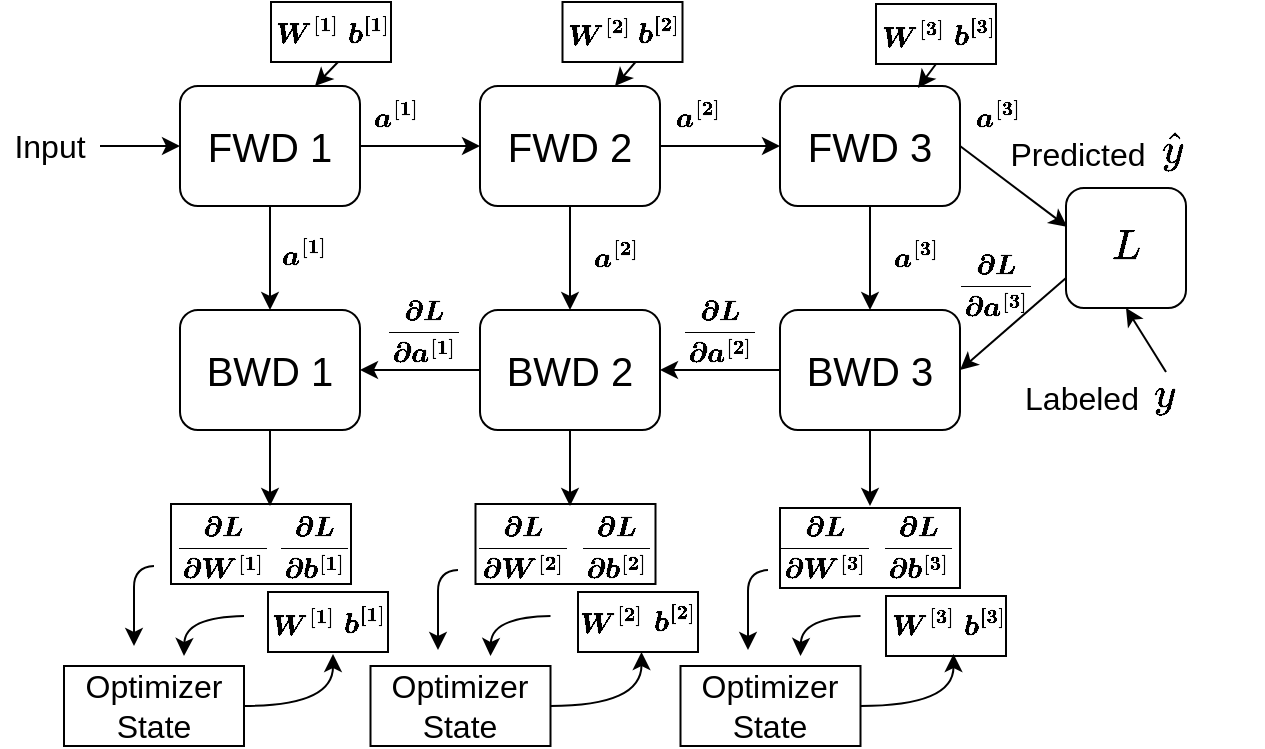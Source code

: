 <mxfile version="22.1.18" type="device">
  <diagram name="第 1 页" id="Id2b570SbvvAQedCJOpt">
    <mxGraphModel dx="852" dy="556" grid="1" gridSize="10" guides="1" tooltips="1" connect="1" arrows="1" fold="1" page="1" pageScale="1" pageWidth="827" pageHeight="1169" math="1" shadow="0">
      <root>
        <mxCell id="0" />
        <mxCell id="1" parent="0" />
        <mxCell id="rQq2x9bdA0ifr1c_PSJK-37" value="" style="rounded=0;whiteSpace=wrap;html=1;fillColor=none;" parent="1" vertex="1">
          <mxGeometry x="531.25" y="768" width="60" height="30" as="geometry" />
        </mxCell>
        <mxCell id="rQq2x9bdA0ifr1c_PSJK-36" value="" style="rounded=0;whiteSpace=wrap;html=1;fillColor=none;" parent="1" vertex="1">
          <mxGeometry x="385.5" y="768" width="60" height="30" as="geometry" />
        </mxCell>
        <mxCell id="rQq2x9bdA0ifr1c_PSJK-33" value="" style="rounded=0;whiteSpace=wrap;html=1;fillColor=none;" parent="1" vertex="1">
          <mxGeometry x="384" y="1063" width="60" height="30" as="geometry" />
        </mxCell>
        <mxCell id="rQq2x9bdA0ifr1c_PSJK-35" value="" style="rounded=0;whiteSpace=wrap;html=1;fillColor=none;" parent="1" vertex="1">
          <mxGeometry x="693" y="1065" width="60" height="30" as="geometry" />
        </mxCell>
        <mxCell id="rQq2x9bdA0ifr1c_PSJK-34" value="" style="rounded=0;whiteSpace=wrap;html=1;fillColor=none;" parent="1" vertex="1">
          <mxGeometry x="539" y="1063" width="60" height="30" as="geometry" />
        </mxCell>
        <mxCell id="rQq2x9bdA0ifr1c_PSJK-25" value="" style="rounded=0;whiteSpace=wrap;html=1;fillColor=none;" parent="1" vertex="1">
          <mxGeometry x="487.75" y="1019" width="90" height="40" as="geometry" />
        </mxCell>
        <mxCell id="FgaXnQnlaZ4hFWYrgkmJ-1" style="edgeStyle=orthogonalEdgeStyle;rounded=0;orthogonalLoop=1;jettySize=auto;html=1;exitX=1;exitY=0.5;exitDx=0;exitDy=0;entryX=0;entryY=0.5;entryDx=0;entryDy=0;" parent="1" source="FgaXnQnlaZ4hFWYrgkmJ-3" target="FgaXnQnlaZ4hFWYrgkmJ-6" edge="1">
          <mxGeometry relative="1" as="geometry" />
        </mxCell>
        <mxCell id="FgaXnQnlaZ4hFWYrgkmJ-2" style="edgeStyle=orthogonalEdgeStyle;rounded=0;orthogonalLoop=1;jettySize=auto;html=1;exitX=0.5;exitY=1;exitDx=0;exitDy=0;entryX=0.5;entryY=0;entryDx=0;entryDy=0;" parent="1" source="FgaXnQnlaZ4hFWYrgkmJ-3" target="FgaXnQnlaZ4hFWYrgkmJ-16" edge="1">
          <mxGeometry relative="1" as="geometry" />
        </mxCell>
        <mxCell id="FgaXnQnlaZ4hFWYrgkmJ-3" value="&lt;font&gt;&lt;span style=&quot;font-size: 20px;&quot;&gt;FWD 1&lt;/span&gt;&lt;/font&gt;" style="rounded=1;whiteSpace=wrap;html=1;fontFamily=Helvetica;" parent="1" vertex="1">
          <mxGeometry x="340" y="810" width="90" height="60" as="geometry" />
        </mxCell>
        <mxCell id="FgaXnQnlaZ4hFWYrgkmJ-4" style="edgeStyle=orthogonalEdgeStyle;rounded=0;orthogonalLoop=1;jettySize=auto;html=1;exitX=1;exitY=0.5;exitDx=0;exitDy=0;entryX=0;entryY=0.5;entryDx=0;entryDy=0;" parent="1" source="FgaXnQnlaZ4hFWYrgkmJ-6" target="FgaXnQnlaZ4hFWYrgkmJ-8" edge="1">
          <mxGeometry relative="1" as="geometry" />
        </mxCell>
        <mxCell id="FgaXnQnlaZ4hFWYrgkmJ-5" style="edgeStyle=orthogonalEdgeStyle;rounded=0;orthogonalLoop=1;jettySize=auto;html=1;exitX=0.5;exitY=1;exitDx=0;exitDy=0;" parent="1" source="FgaXnQnlaZ4hFWYrgkmJ-6" target="FgaXnQnlaZ4hFWYrgkmJ-14" edge="1">
          <mxGeometry relative="1" as="geometry" />
        </mxCell>
        <mxCell id="FgaXnQnlaZ4hFWYrgkmJ-6" value="&lt;font&gt;&lt;span style=&quot;font-size: 20px;&quot;&gt;FWD 2&lt;/span&gt;&lt;/font&gt;" style="rounded=1;whiteSpace=wrap;html=1;fontFamily=Helvetica;" parent="1" vertex="1">
          <mxGeometry x="490" y="810" width="90" height="60" as="geometry" />
        </mxCell>
        <mxCell id="FgaXnQnlaZ4hFWYrgkmJ-7" style="edgeStyle=orthogonalEdgeStyle;rounded=0;orthogonalLoop=1;jettySize=auto;html=1;entryX=0.5;entryY=0;entryDx=0;entryDy=0;" parent="1" source="FgaXnQnlaZ4hFWYrgkmJ-8" target="FgaXnQnlaZ4hFWYrgkmJ-11" edge="1">
          <mxGeometry relative="1" as="geometry" />
        </mxCell>
        <mxCell id="FgaXnQnlaZ4hFWYrgkmJ-8" value="&lt;font&gt;&lt;span style=&quot;font-size: 20px;&quot;&gt;FWD 3&lt;/span&gt;&lt;/font&gt;" style="rounded=1;whiteSpace=wrap;html=1;fontFamily=Helvetica;" parent="1" vertex="1">
          <mxGeometry x="640" y="810" width="90" height="60" as="geometry" />
        </mxCell>
        <mxCell id="FgaXnQnlaZ4hFWYrgkmJ-9" style="edgeStyle=orthogonalEdgeStyle;rounded=0;orthogonalLoop=1;jettySize=auto;html=1;exitX=0;exitY=0.5;exitDx=0;exitDy=0;" parent="1" source="FgaXnQnlaZ4hFWYrgkmJ-11" target="FgaXnQnlaZ4hFWYrgkmJ-14" edge="1">
          <mxGeometry relative="1" as="geometry" />
        </mxCell>
        <mxCell id="FgaXnQnlaZ4hFWYrgkmJ-10" style="rounded=0;orthogonalLoop=1;jettySize=auto;html=1;exitX=0.5;exitY=1;exitDx=0;exitDy=0;" parent="1" source="FgaXnQnlaZ4hFWYrgkmJ-11" edge="1">
          <mxGeometry relative="1" as="geometry">
            <mxPoint x="685" y="1020" as="targetPoint" />
          </mxGeometry>
        </mxCell>
        <mxCell id="FgaXnQnlaZ4hFWYrgkmJ-11" value="&lt;font style=&quot;font-size: 20px;&quot;&gt;BWD 3&lt;/font&gt;" style="rounded=1;whiteSpace=wrap;html=1;fontFamily=Helvetica;" parent="1" vertex="1">
          <mxGeometry x="640" y="922" width="90" height="60" as="geometry" />
        </mxCell>
        <mxCell id="FgaXnQnlaZ4hFWYrgkmJ-12" style="edgeStyle=orthogonalEdgeStyle;rounded=0;orthogonalLoop=1;jettySize=auto;html=1;exitX=0;exitY=0.5;exitDx=0;exitDy=0;" parent="1" source="FgaXnQnlaZ4hFWYrgkmJ-14" target="FgaXnQnlaZ4hFWYrgkmJ-16" edge="1">
          <mxGeometry relative="1" as="geometry" />
        </mxCell>
        <mxCell id="FgaXnQnlaZ4hFWYrgkmJ-13" style="rounded=0;orthogonalLoop=1;jettySize=auto;html=1;exitX=0.5;exitY=1;exitDx=0;exitDy=0;" parent="1" source="FgaXnQnlaZ4hFWYrgkmJ-14" edge="1">
          <mxGeometry relative="1" as="geometry">
            <mxPoint x="535" y="1020" as="targetPoint" />
          </mxGeometry>
        </mxCell>
        <mxCell id="FgaXnQnlaZ4hFWYrgkmJ-14" value="&lt;font style=&quot;font-size: 20px;&quot;&gt;BWD 2&lt;/font&gt;" style="rounded=1;whiteSpace=wrap;html=1;fontFamily=Helvetica;" parent="1" vertex="1">
          <mxGeometry x="490" y="922" width="90" height="60" as="geometry" />
        </mxCell>
        <mxCell id="FgaXnQnlaZ4hFWYrgkmJ-15" style="rounded=0;orthogonalLoop=1;jettySize=auto;html=1;exitX=0.5;exitY=1;exitDx=0;exitDy=0;" parent="1" source="FgaXnQnlaZ4hFWYrgkmJ-16" edge="1">
          <mxGeometry relative="1" as="geometry">
            <mxPoint x="385" y="1020" as="targetPoint" />
          </mxGeometry>
        </mxCell>
        <mxCell id="FgaXnQnlaZ4hFWYrgkmJ-16" value="&lt;font style=&quot;font-size: 20px;&quot;&gt;BWD 1&lt;/font&gt;" style="rounded=1;whiteSpace=wrap;html=1;fontFamily=Helvetica;" parent="1" vertex="1">
          <mxGeometry x="340" y="922" width="90" height="60" as="geometry" />
        </mxCell>
        <mxCell id="FgaXnQnlaZ4hFWYrgkmJ-17" value="&lt;font style=&quot;font-size: 20px;&quot;&gt;&lt;br&gt;&lt;/font&gt;" style="rounded=1;whiteSpace=wrap;html=1;fontFamily=Helvetica;" parent="1" vertex="1">
          <mxGeometry x="783" y="861" width="60" height="60" as="geometry" />
        </mxCell>
        <mxCell id="FgaXnQnlaZ4hFWYrgkmJ-18" value="" style="endArrow=classic;html=1;rounded=0;entryX=0.01;entryY=0.323;entryDx=0;entryDy=0;exitX=1;exitY=0.5;exitDx=0;exitDy=0;entryPerimeter=0;" parent="1" source="FgaXnQnlaZ4hFWYrgkmJ-8" target="FgaXnQnlaZ4hFWYrgkmJ-17" edge="1">
          <mxGeometry width="50" height="50" relative="1" as="geometry">
            <mxPoint x="720" y="990" as="sourcePoint" />
            <mxPoint x="770" y="940" as="targetPoint" />
          </mxGeometry>
        </mxCell>
        <mxCell id="FgaXnQnlaZ4hFWYrgkmJ-24" value="" style="endArrow=classic;html=1;rounded=0;entryX=0.5;entryY=1;entryDx=0;entryDy=0;exitX=0.5;exitY=0;exitDx=0;exitDy=0;" parent="1" target="FgaXnQnlaZ4hFWYrgkmJ-17" edge="1">
          <mxGeometry width="50" height="50" relative="1" as="geometry">
            <mxPoint x="833" y="953" as="sourcePoint" />
            <mxPoint x="763" y="898" as="targetPoint" />
          </mxGeometry>
        </mxCell>
        <mxCell id="FgaXnQnlaZ4hFWYrgkmJ-25" value="&lt;font color=&quot;#000000&quot;&gt;&lt;span style=&quot;font-size: 16px;&quot;&gt;Labeled&lt;/span&gt;&lt;/font&gt;" style="text;html=1;strokeColor=none;fillColor=none;align=center;verticalAlign=middle;whiteSpace=wrap;rounded=0;fontColor=#FFD966;" parent="1" vertex="1">
          <mxGeometry x="761" y="956" width="60" height="20" as="geometry" />
        </mxCell>
        <mxCell id="FgaXnQnlaZ4hFWYrgkmJ-30" value="$$\boldsymbol{a^{[1]}}$$" style="text;html=1;strokeColor=none;fillColor=none;align=center;verticalAlign=middle;whiteSpace=wrap;rounded=0;" parent="1" vertex="1">
          <mxGeometry x="418" y="810" width="60" height="30" as="geometry" />
        </mxCell>
        <mxCell id="FgaXnQnlaZ4hFWYrgkmJ-31" value="$$\boldsymbol{a^{[1]}}$$" style="text;html=1;strokeColor=none;fillColor=none;align=center;verticalAlign=middle;whiteSpace=wrap;rounded=0;" parent="1" vertex="1">
          <mxGeometry x="372" y="879" width="60" height="30" as="geometry" />
        </mxCell>
        <mxCell id="FgaXnQnlaZ4hFWYrgkmJ-32" value="$$\boldsymbol{a^{[2]}}$$" style="text;html=1;strokeColor=none;fillColor=none;align=center;verticalAlign=middle;whiteSpace=wrap;rounded=0;" parent="1" vertex="1">
          <mxGeometry x="569" y="810" width="60" height="30" as="geometry" />
        </mxCell>
        <mxCell id="FgaXnQnlaZ4hFWYrgkmJ-33" value="$$\boldsymbol{a^{[2]}}$$" style="text;html=1;strokeColor=none;fillColor=none;align=center;verticalAlign=middle;whiteSpace=wrap;rounded=0;" parent="1" vertex="1">
          <mxGeometry x="528" y="880" width="60" height="30" as="geometry" />
        </mxCell>
        <mxCell id="FgaXnQnlaZ4hFWYrgkmJ-34" value="$$\boldsymbol{a^{[3]}}$$" style="text;html=1;strokeColor=none;fillColor=none;align=center;verticalAlign=middle;whiteSpace=wrap;rounded=0;" parent="1" vertex="1">
          <mxGeometry x="719" y="810" width="60" height="30" as="geometry" />
        </mxCell>
        <mxCell id="FgaXnQnlaZ4hFWYrgkmJ-35" value="$$\boldsymbol{W^{[1]}}$$" style="text;html=1;strokeColor=none;fillColor=none;align=center;verticalAlign=middle;whiteSpace=wrap;rounded=0;" parent="1" vertex="1">
          <mxGeometry x="374" y="768" width="60" height="30" as="geometry" />
        </mxCell>
        <mxCell id="FgaXnQnlaZ4hFWYrgkmJ-36" value="$$\boldsymbol{b^{[1]}}$$" style="text;html=1;strokeColor=none;fillColor=none;align=center;verticalAlign=middle;whiteSpace=wrap;rounded=0;" parent="1" vertex="1">
          <mxGeometry x="415" y="768" width="39" height="30" as="geometry" />
        </mxCell>
        <mxCell id="FgaXnQnlaZ4hFWYrgkmJ-37" value="" style="endArrow=classic;html=1;rounded=0;entryX=0.75;entryY=0;entryDx=0;entryDy=0;exitX=0.75;exitY=1;exitDx=0;exitDy=0;" parent="1" source="FgaXnQnlaZ4hFWYrgkmJ-35" target="FgaXnQnlaZ4hFWYrgkmJ-3" edge="1">
          <mxGeometry width="50" height="50" relative="1" as="geometry">
            <mxPoint x="363" y="779" as="sourcePoint" />
            <mxPoint x="405.5" y="809" as="targetPoint" />
          </mxGeometry>
        </mxCell>
        <mxCell id="FgaXnQnlaZ4hFWYrgkmJ-38" value="$$\boldsymbol{W^{[2]}}$$" style="text;html=1;strokeColor=none;fillColor=none;align=center;verticalAlign=middle;whiteSpace=wrap;rounded=0;" parent="1" vertex="1">
          <mxGeometry x="520" y="769" width="60" height="30" as="geometry" />
        </mxCell>
        <mxCell id="FgaXnQnlaZ4hFWYrgkmJ-39" value="$$\boldsymbol{b^{[2]}}$$" style="text;html=1;strokeColor=none;fillColor=none;align=center;verticalAlign=middle;whiteSpace=wrap;rounded=0;" parent="1" vertex="1">
          <mxGeometry x="556" y="768" width="47" height="30" as="geometry" />
        </mxCell>
        <mxCell id="FgaXnQnlaZ4hFWYrgkmJ-40" value="" style="endArrow=classic;html=1;rounded=0;exitX=0.25;exitY=1;exitDx=0;exitDy=0;entryX=0.75;entryY=0;entryDx=0;entryDy=0;" parent="1" source="FgaXnQnlaZ4hFWYrgkmJ-39" target="FgaXnQnlaZ4hFWYrgkmJ-6" edge="1">
          <mxGeometry width="50" height="50" relative="1" as="geometry">
            <mxPoint x="438" y="802" as="sourcePoint" />
            <mxPoint x="418" y="820" as="targetPoint" />
          </mxGeometry>
        </mxCell>
        <mxCell id="FgaXnQnlaZ4hFWYrgkmJ-41" value="$$\boldsymbol{W^{[3]}}$$" style="text;html=1;strokeColor=none;fillColor=none;align=center;verticalAlign=middle;whiteSpace=wrap;rounded=0;" parent="1" vertex="1">
          <mxGeometry x="677" y="770" width="60" height="30" as="geometry" />
        </mxCell>
        <mxCell id="FgaXnQnlaZ4hFWYrgkmJ-42" value="$$\boldsymbol{b^{[3]}}$$" style="text;html=1;strokeColor=none;fillColor=none;align=center;verticalAlign=middle;whiteSpace=wrap;rounded=0;" parent="1" vertex="1">
          <mxGeometry x="714" y="769" width="47" height="30" as="geometry" />
        </mxCell>
        <mxCell id="FgaXnQnlaZ4hFWYrgkmJ-43" value="" style="endArrow=classic;html=1;rounded=0;exitX=0.5;exitY=1;exitDx=0;exitDy=0;entryX=0.75;entryY=0;entryDx=0;entryDy=0;" parent="1" source="rQq2x9bdA0ifr1c_PSJK-38" edge="1">
          <mxGeometry width="50" height="50" relative="1" as="geometry">
            <mxPoint x="589" y="803" as="sourcePoint" />
            <mxPoint x="709" y="811" as="targetPoint" />
          </mxGeometry>
        </mxCell>
        <mxCell id="FgaXnQnlaZ4hFWYrgkmJ-44" value="$$L$$" style="text;html=1;strokeColor=none;fillColor=none;align=center;verticalAlign=middle;whiteSpace=wrap;rounded=0;fontSize=18;" parent="1" vertex="1">
          <mxGeometry x="791.5" y="876" width="43" height="30" as="geometry" />
        </mxCell>
        <mxCell id="FgaXnQnlaZ4hFWYrgkmJ-45" value="$$y$$" style="text;html=1;strokeColor=none;fillColor=none;align=center;verticalAlign=middle;whiteSpace=wrap;rounded=0;fontSize=18;" parent="1" vertex="1">
          <mxGeometry x="817" y="950" width="30" height="30" as="geometry" />
        </mxCell>
        <mxCell id="FgaXnQnlaZ4hFWYrgkmJ-50" value="$$\hat{y}$$" style="text;html=1;strokeColor=none;fillColor=none;align=center;verticalAlign=middle;whiteSpace=wrap;rounded=0;fontSize=18;" parent="1" vertex="1">
          <mxGeometry x="821" y="827" width="30" height="30" as="geometry" />
        </mxCell>
        <mxCell id="FgaXnQnlaZ4hFWYrgkmJ-51" value="&lt;font color=&quot;#000000&quot;&gt;&lt;span style=&quot;font-size: 16px;&quot;&gt;Predicted&lt;/span&gt;&lt;/font&gt;" style="text;html=1;strokeColor=none;fillColor=none;align=center;verticalAlign=middle;whiteSpace=wrap;rounded=0;fontColor=#FFD966;" parent="1" vertex="1">
          <mxGeometry x="759" y="834" width="60" height="20" as="geometry" />
        </mxCell>
        <mxCell id="FgaXnQnlaZ4hFWYrgkmJ-56" value="$$\boldsymbol{a^{[3]}}$$" style="text;html=1;strokeColor=none;fillColor=none;align=center;verticalAlign=middle;whiteSpace=wrap;rounded=0;" parent="1" vertex="1">
          <mxGeometry x="678" y="880" width="60" height="30" as="geometry" />
        </mxCell>
        <mxCell id="FgaXnQnlaZ4hFWYrgkmJ-57" value="" style="endArrow=classic;html=1;rounded=0;exitX=0;exitY=0.75;exitDx=0;exitDy=0;entryX=1;entryY=0.5;entryDx=0;entryDy=0;" parent="1" source="FgaXnQnlaZ4hFWYrgkmJ-17" target="FgaXnQnlaZ4hFWYrgkmJ-11" edge="1">
          <mxGeometry width="50" height="50" relative="1" as="geometry">
            <mxPoint x="750" y="990" as="sourcePoint" />
            <mxPoint x="800" y="940" as="targetPoint" />
          </mxGeometry>
        </mxCell>
        <mxCell id="FgaXnQnlaZ4hFWYrgkmJ-58" value="$$\boldsymbol{\frac{\partial L}{\partial W^{[1]}&lt;br&gt;}}$$" style="text;html=1;strokeColor=none;fillColor=none;align=center;verticalAlign=middle;whiteSpace=wrap;rounded=0;" parent="1" vertex="1">
          <mxGeometry x="332" y="1025" width="60" height="30" as="geometry" />
        </mxCell>
        <mxCell id="FgaXnQnlaZ4hFWYrgkmJ-59" value="$$\boldsymbol{\frac{\partial L}{\partial b^{[1]}&lt;br&gt;}}$$" style="text;html=1;strokeColor=none;fillColor=none;align=center;verticalAlign=middle;whiteSpace=wrap;rounded=0;" parent="1" vertex="1">
          <mxGeometry x="377" y="1025" width="60" height="30" as="geometry" />
        </mxCell>
        <mxCell id="FgaXnQnlaZ4hFWYrgkmJ-60" value="$$\boldsymbol{\frac{\partial L}{\partial a^{[1]}&lt;br&gt;}}$$" style="text;html=1;strokeColor=none;fillColor=none;align=center;verticalAlign=middle;whiteSpace=wrap;rounded=0;" parent="1" vertex="1">
          <mxGeometry x="432" y="917" width="60" height="30" as="geometry" />
        </mxCell>
        <mxCell id="FgaXnQnlaZ4hFWYrgkmJ-61" value="$$\boldsymbol{\frac{\partial L}{\partial a^{[2]}&lt;br&gt;}}$$" style="text;html=1;strokeColor=none;fillColor=none;align=center;verticalAlign=middle;whiteSpace=wrap;rounded=0;" parent="1" vertex="1">
          <mxGeometry x="580" y="917" width="60" height="30" as="geometry" />
        </mxCell>
        <mxCell id="FgaXnQnlaZ4hFWYrgkmJ-62" value="$$\boldsymbol{\frac{\partial L}{\partial a^{[3]}&lt;br&gt;}}$$" style="text;html=1;strokeColor=none;fillColor=none;align=center;verticalAlign=middle;whiteSpace=wrap;rounded=0;" parent="1" vertex="1">
          <mxGeometry x="718" y="894" width="60" height="30" as="geometry" />
        </mxCell>
        <mxCell id="FgaXnQnlaZ4hFWYrgkmJ-63" value="$$\boldsymbol{\frac{\partial L}{\partial W^{[2]}&lt;br&gt;}}$$" style="text;html=1;strokeColor=none;fillColor=none;align=center;verticalAlign=middle;whiteSpace=wrap;rounded=0;" parent="1" vertex="1">
          <mxGeometry x="482" y="1025" width="60" height="30" as="geometry" />
        </mxCell>
        <mxCell id="FgaXnQnlaZ4hFWYrgkmJ-64" value="$$\boldsymbol{\frac{\partial L}{\partial b^{[2]}&lt;br&gt;}}$$" style="text;html=1;strokeColor=none;fillColor=none;align=center;verticalAlign=middle;whiteSpace=wrap;rounded=0;" parent="1" vertex="1">
          <mxGeometry x="528" y="1025" width="60" height="30" as="geometry" />
        </mxCell>
        <mxCell id="FgaXnQnlaZ4hFWYrgkmJ-65" value="$$\boldsymbol{\frac{\partial L}{\partial W^{[3]}&lt;br&gt;}}$$" style="text;html=1;strokeColor=none;fillColor=none;align=center;verticalAlign=middle;whiteSpace=wrap;rounded=0;" parent="1" vertex="1">
          <mxGeometry x="633" y="1025" width="60" height="30" as="geometry" />
        </mxCell>
        <mxCell id="FgaXnQnlaZ4hFWYrgkmJ-66" value="$$\boldsymbol{\frac{\partial L}{\partial b^{[3]}&lt;br&gt;}}$$" style="text;html=1;strokeColor=none;fillColor=none;align=center;verticalAlign=middle;whiteSpace=wrap;rounded=0;" parent="1" vertex="1">
          <mxGeometry x="679" y="1025" width="60" height="30" as="geometry" />
        </mxCell>
        <mxCell id="FgaXnQnlaZ4hFWYrgkmJ-67" value="&lt;span style=&quot;font-size: 16px;&quot;&gt;Input&lt;/span&gt;" style="text;html=1;strokeColor=none;fillColor=none;align=center;verticalAlign=middle;whiteSpace=wrap;rounded=0;" parent="1" vertex="1">
          <mxGeometry x="250" y="825" width="50" height="30" as="geometry" />
        </mxCell>
        <mxCell id="FgaXnQnlaZ4hFWYrgkmJ-70" value="" style="endArrow=classic;html=1;rounded=0;entryX=0;entryY=0.5;entryDx=0;entryDy=0;exitX=1;exitY=0.5;exitDx=0;exitDy=0;" parent="1" source="FgaXnQnlaZ4hFWYrgkmJ-67" target="FgaXnQnlaZ4hFWYrgkmJ-3" edge="1">
          <mxGeometry width="50" height="50" relative="1" as="geometry">
            <mxPoint x="320" y="840" as="sourcePoint" />
            <mxPoint x="270" y="770" as="targetPoint" />
          </mxGeometry>
        </mxCell>
        <mxCell id="rQq2x9bdA0ifr1c_PSJK-1" value="$$\boldsymbol{W^{[1]}}$$" style="text;html=1;strokeColor=none;fillColor=none;align=center;verticalAlign=middle;whiteSpace=wrap;rounded=0;" parent="1" vertex="1">
          <mxGeometry x="371.5" y="1064" width="60" height="30" as="geometry" />
        </mxCell>
        <mxCell id="rQq2x9bdA0ifr1c_PSJK-2" value="$$\boldsymbol{b^{[1]}}$$" style="text;html=1;strokeColor=none;fillColor=none;align=center;verticalAlign=middle;whiteSpace=wrap;rounded=0;" parent="1" vertex="1">
          <mxGeometry x="408.5" y="1063" width="47" height="30" as="geometry" />
        </mxCell>
        <mxCell id="rQq2x9bdA0ifr1c_PSJK-10" value="&lt;span style=&quot;font-size: 16px;&quot;&gt;Optimizer&lt;br&gt;State&lt;br&gt;&lt;/span&gt;" style="rounded=0;whiteSpace=wrap;html=1;" parent="1" vertex="1">
          <mxGeometry x="282" y="1100" width="90" height="40" as="geometry" />
        </mxCell>
        <mxCell id="rQq2x9bdA0ifr1c_PSJK-13" value="" style="endArrow=classic;html=1;rounded=0;edgeStyle=orthogonalEdgeStyle;curved=1;" parent="1" edge="1">
          <mxGeometry width="50" height="50" relative="1" as="geometry">
            <mxPoint x="327" y="1050" as="sourcePoint" />
            <mxPoint x="317" y="1090" as="targetPoint" />
          </mxGeometry>
        </mxCell>
        <mxCell id="rQq2x9bdA0ifr1c_PSJK-15" value="" style="endArrow=classic;html=1;rounded=0;edgeStyle=orthogonalEdgeStyle;curved=1;" parent="1" edge="1">
          <mxGeometry width="50" height="50" relative="1" as="geometry">
            <mxPoint x="372" y="1075" as="sourcePoint" />
            <mxPoint x="342" y="1095" as="targetPoint" />
          </mxGeometry>
        </mxCell>
        <mxCell id="rQq2x9bdA0ifr1c_PSJK-17" value="" style="endArrow=classic;html=1;rounded=0;exitX=1;exitY=0.5;exitDx=0;exitDy=0;entryX=0.75;entryY=1;entryDx=0;entryDy=0;edgeStyle=orthogonalEdgeStyle;curved=1;" parent="1" source="rQq2x9bdA0ifr1c_PSJK-10" target="rQq2x9bdA0ifr1c_PSJK-1" edge="1">
          <mxGeometry width="50" height="50" relative="1" as="geometry">
            <mxPoint x="380" y="1170" as="sourcePoint" />
            <mxPoint x="430" y="1120" as="targetPoint" />
          </mxGeometry>
        </mxCell>
        <mxCell id="rQq2x9bdA0ifr1c_PSJK-18" value="$$\boldsymbol{W^{[2]}}$$" style="text;html=1;strokeColor=none;fillColor=none;align=center;verticalAlign=middle;whiteSpace=wrap;rounded=0;" parent="1" vertex="1">
          <mxGeometry x="525.75" y="1063" width="60" height="30" as="geometry" />
        </mxCell>
        <mxCell id="rQq2x9bdA0ifr1c_PSJK-19" value="$$\boldsymbol{b^{[2]}}$$" style="text;html=1;strokeColor=none;fillColor=none;align=center;verticalAlign=middle;whiteSpace=wrap;rounded=0;" parent="1" vertex="1">
          <mxGeometry x="563.75" y="1062" width="47" height="30" as="geometry" />
        </mxCell>
        <mxCell id="rQq2x9bdA0ifr1c_PSJK-20" value="&lt;span style=&quot;font-size: 16px;&quot;&gt;Optimizer&lt;br&gt;State&lt;br&gt;&lt;/span&gt;" style="rounded=0;whiteSpace=wrap;html=1;" parent="1" vertex="1">
          <mxGeometry x="435.25" y="1100" width="90" height="40" as="geometry" />
        </mxCell>
        <mxCell id="rQq2x9bdA0ifr1c_PSJK-21" value="" style="endArrow=classic;html=1;rounded=0;edgeStyle=orthogonalEdgeStyle;curved=1;" parent="1" edge="1">
          <mxGeometry width="50" height="50" relative="1" as="geometry">
            <mxPoint x="525.25" y="1075" as="sourcePoint" />
            <mxPoint x="495.25" y="1095" as="targetPoint" />
          </mxGeometry>
        </mxCell>
        <mxCell id="rQq2x9bdA0ifr1c_PSJK-22" value="" style="endArrow=classic;html=1;rounded=0;exitX=1;exitY=0.5;exitDx=0;exitDy=0;entryX=0.75;entryY=1;entryDx=0;entryDy=0;edgeStyle=orthogonalEdgeStyle;curved=1;" parent="1" source="rQq2x9bdA0ifr1c_PSJK-20" target="rQq2x9bdA0ifr1c_PSJK-18" edge="1">
          <mxGeometry width="50" height="50" relative="1" as="geometry">
            <mxPoint x="533.25" y="1170" as="sourcePoint" />
            <mxPoint x="583.25" y="1120" as="targetPoint" />
          </mxGeometry>
        </mxCell>
        <mxCell id="rQq2x9bdA0ifr1c_PSJK-23" value="" style="endArrow=classic;html=1;rounded=0;edgeStyle=orthogonalEdgeStyle;curved=1;" parent="1" edge="1">
          <mxGeometry width="50" height="50" relative="1" as="geometry">
            <mxPoint x="479" y="1052" as="sourcePoint" />
            <mxPoint x="469" y="1092" as="targetPoint" />
          </mxGeometry>
        </mxCell>
        <mxCell id="rQq2x9bdA0ifr1c_PSJK-24" value="" style="rounded=0;whiteSpace=wrap;html=1;fillColor=none;" parent="1" vertex="1">
          <mxGeometry x="335.5" y="1019" width="90" height="40" as="geometry" />
        </mxCell>
        <mxCell id="rQq2x9bdA0ifr1c_PSJK-26" value="" style="rounded=0;whiteSpace=wrap;html=1;fillColor=none;" parent="1" vertex="1">
          <mxGeometry x="640" y="1021" width="90" height="40" as="geometry" />
        </mxCell>
        <mxCell id="rQq2x9bdA0ifr1c_PSJK-27" value="$$\boldsymbol{W^{[3]}}$$" style="text;html=1;strokeColor=none;fillColor=none;align=center;verticalAlign=middle;whiteSpace=wrap;rounded=0;" parent="1" vertex="1">
          <mxGeometry x="681.75" y="1064" width="60" height="30" as="geometry" />
        </mxCell>
        <mxCell id="rQq2x9bdA0ifr1c_PSJK-28" value="$$\boldsymbol{b^{[3]}}$$" style="text;html=1;strokeColor=none;fillColor=none;align=center;verticalAlign=middle;whiteSpace=wrap;rounded=0;" parent="1" vertex="1">
          <mxGeometry x="718.75" y="1064" width="47" height="30" as="geometry" />
        </mxCell>
        <mxCell id="rQq2x9bdA0ifr1c_PSJK-29" value="&lt;span style=&quot;font-size: 16px;&quot;&gt;Optimizer&lt;br&gt;State&lt;br&gt;&lt;/span&gt;" style="rounded=0;whiteSpace=wrap;html=1;" parent="1" vertex="1">
          <mxGeometry x="590.25" y="1100" width="90" height="40" as="geometry" />
        </mxCell>
        <mxCell id="rQq2x9bdA0ifr1c_PSJK-30" value="" style="endArrow=classic;html=1;rounded=0;edgeStyle=orthogonalEdgeStyle;curved=1;" parent="1" edge="1">
          <mxGeometry width="50" height="50" relative="1" as="geometry">
            <mxPoint x="680.25" y="1075" as="sourcePoint" />
            <mxPoint x="650.25" y="1095" as="targetPoint" />
          </mxGeometry>
        </mxCell>
        <mxCell id="rQq2x9bdA0ifr1c_PSJK-31" value="" style="endArrow=classic;html=1;rounded=0;exitX=1;exitY=0.5;exitDx=0;exitDy=0;entryX=0.75;entryY=1;entryDx=0;entryDy=0;edgeStyle=orthogonalEdgeStyle;curved=1;" parent="1" source="rQq2x9bdA0ifr1c_PSJK-29" target="rQq2x9bdA0ifr1c_PSJK-27" edge="1">
          <mxGeometry width="50" height="50" relative="1" as="geometry">
            <mxPoint x="688.25" y="1170" as="sourcePoint" />
            <mxPoint x="738.25" y="1120" as="targetPoint" />
          </mxGeometry>
        </mxCell>
        <mxCell id="rQq2x9bdA0ifr1c_PSJK-32" value="" style="endArrow=classic;html=1;rounded=0;edgeStyle=orthogonalEdgeStyle;curved=1;" parent="1" edge="1">
          <mxGeometry width="50" height="50" relative="1" as="geometry">
            <mxPoint x="634" y="1052" as="sourcePoint" />
            <mxPoint x="624" y="1092" as="targetPoint" />
          </mxGeometry>
        </mxCell>
        <mxCell id="rQq2x9bdA0ifr1c_PSJK-38" value="" style="rounded=0;whiteSpace=wrap;html=1;fillColor=none;" parent="1" vertex="1">
          <mxGeometry x="688" y="769" width="60" height="30" as="geometry" />
        </mxCell>
      </root>
    </mxGraphModel>
  </diagram>
</mxfile>
